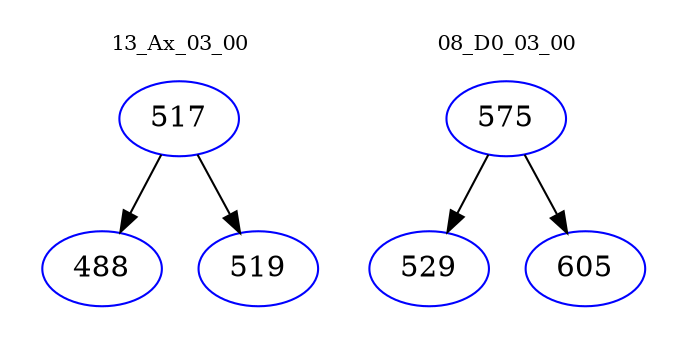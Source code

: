 digraph{
subgraph cluster_0 {
color = white
label = "13_Ax_03_00";
fontsize=10;
T0_517 [label="517", color="blue"]
T0_517 -> T0_488 [color="black"]
T0_488 [label="488", color="blue"]
T0_517 -> T0_519 [color="black"]
T0_519 [label="519", color="blue"]
}
subgraph cluster_1 {
color = white
label = "08_D0_03_00";
fontsize=10;
T1_575 [label="575", color="blue"]
T1_575 -> T1_529 [color="black"]
T1_529 [label="529", color="blue"]
T1_575 -> T1_605 [color="black"]
T1_605 [label="605", color="blue"]
}
}
